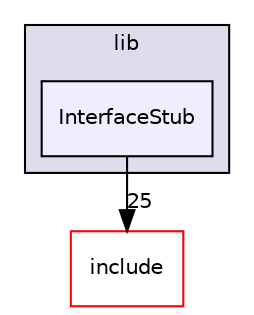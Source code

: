 digraph "lib/InterfaceStub" {
  bgcolor=transparent;
  compound=true
  node [ fontsize="10", fontname="Helvetica"];
  edge [ labelfontsize="10", labelfontname="Helvetica"];
  subgraph clusterdir_97aefd0d527b934f1d99a682da8fe6a9 {
    graph [ bgcolor="#ddddee", pencolor="black", label="lib" fontname="Helvetica", fontsize="10", URL="dir_97aefd0d527b934f1d99a682da8fe6a9.html"]
  dir_bfdf86e14d55b25fdbbe8c5bc24c15c7 [shape=box, label="InterfaceStub", style="filled", fillcolor="#eeeeff", pencolor="black", URL="dir_bfdf86e14d55b25fdbbe8c5bc24c15c7.html"];
  }
  dir_d44c64559bbebec7f509842c48db8b23 [shape=box label="include" color="red" URL="dir_d44c64559bbebec7f509842c48db8b23.html"];
  dir_bfdf86e14d55b25fdbbe8c5bc24c15c7->dir_d44c64559bbebec7f509842c48db8b23 [headlabel="25", labeldistance=1.5 headhref="dir_000074_000001.html"];
}
